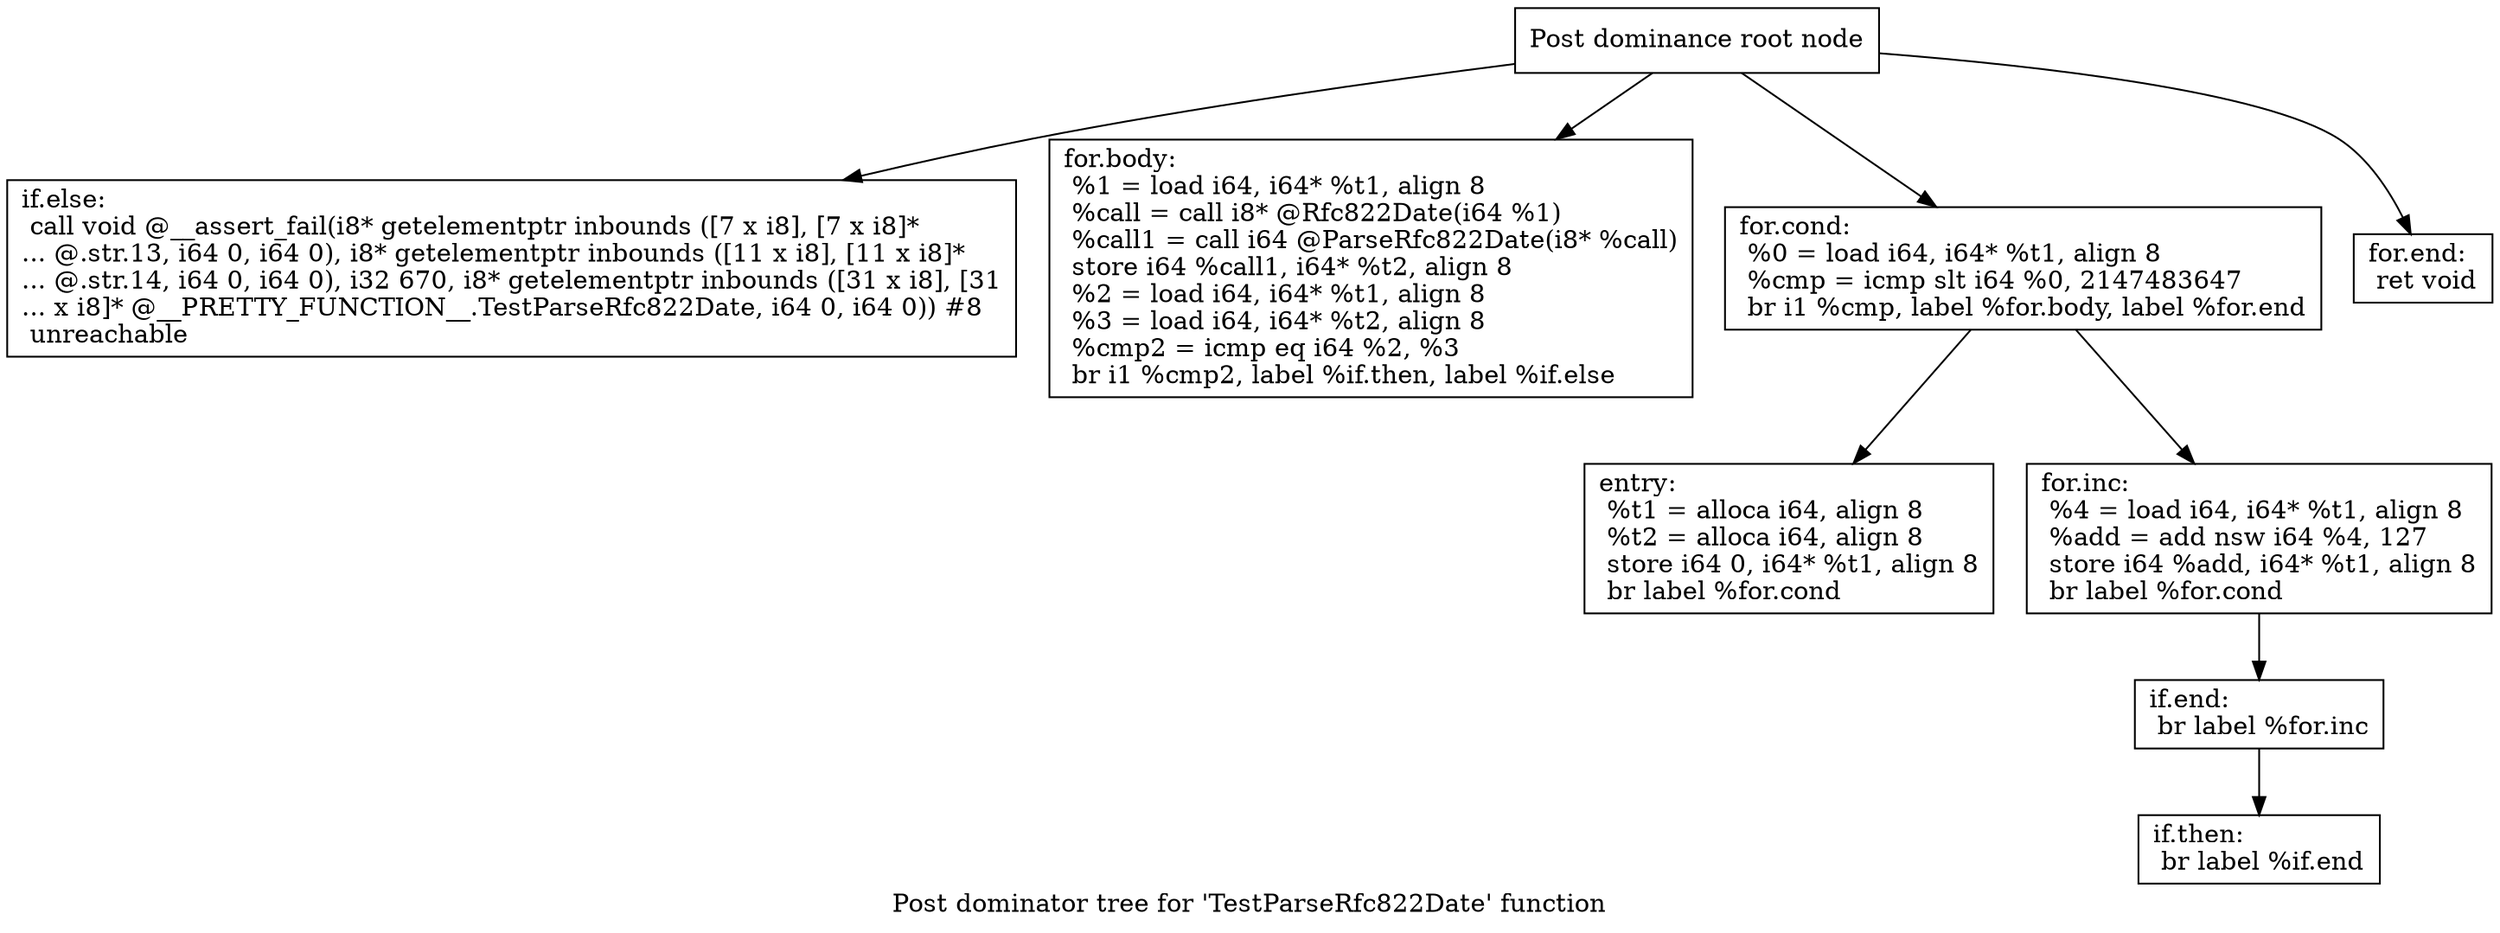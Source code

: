digraph "Post dominator tree for 'TestParseRfc822Date' function" {
	label="Post dominator tree for 'TestParseRfc822Date' function";

	Node0x2291390 [shape=record,label="{Post dominance root node}"];
	Node0x2291390 -> Node0x22b2240;
	Node0x2291390 -> Node0x226b1e0;
	Node0x2291390 -> Node0x2261720;
	Node0x2291390 -> Node0x2263f00;
	Node0x22b2240 [shape=record,label="{if.else:                                          \l  call void @__assert_fail(i8* getelementptr inbounds ([7 x i8], [7 x i8]*\l... @.str.13, i64 0, i64 0), i8* getelementptr inbounds ([11 x i8], [11 x i8]*\l... @.str.14, i64 0, i64 0), i32 670, i8* getelementptr inbounds ([31 x i8], [31\l... x i8]* @__PRETTY_FUNCTION__.TestParseRfc822Date, i64 0, i64 0)) #8\l  unreachable\l}"];
	Node0x226b1e0 [shape=record,label="{for.body:                                         \l  %1 = load i64, i64* %t1, align 8\l  %call = call i8* @Rfc822Date(i64 %1)\l  %call1 = call i64 @ParseRfc822Date(i8* %call)\l  store i64 %call1, i64* %t2, align 8\l  %2 = load i64, i64* %t1, align 8\l  %3 = load i64, i64* %t2, align 8\l  %cmp2 = icmp eq i64 %2, %3\l  br i1 %cmp2, label %if.then, label %if.else\l}"];
	Node0x2261720 [shape=record,label="{for.cond:                                         \l  %0 = load i64, i64* %t1, align 8\l  %cmp = icmp slt i64 %0, 2147483647\l  br i1 %cmp, label %for.body, label %for.end\l}"];
	Node0x2261720 -> Node0x2284920;
	Node0x2261720 -> Node0x2288670;
	Node0x2284920 [shape=record,label="{entry:\l  %t1 = alloca i64, align 8\l  %t2 = alloca i64, align 8\l  store i64 0, i64* %t1, align 8\l  br label %for.cond\l}"];
	Node0x2288670 [shape=record,label="{for.inc:                                          \l  %4 = load i64, i64* %t1, align 8\l  %add = add nsw i64 %4, 127\l  store i64 %add, i64* %t1, align 8\l  br label %for.cond\l}"];
	Node0x2288670 -> Node0x22a36e0;
	Node0x22a36e0 [shape=record,label="{if.end:                                           \l  br label %for.inc\l}"];
	Node0x22a36e0 -> Node0x22bd980;
	Node0x22bd980 [shape=record,label="{if.then:                                          \l  br label %if.end\l}"];
	Node0x2263f00 [shape=record,label="{for.end:                                          \l  ret void\l}"];
}

